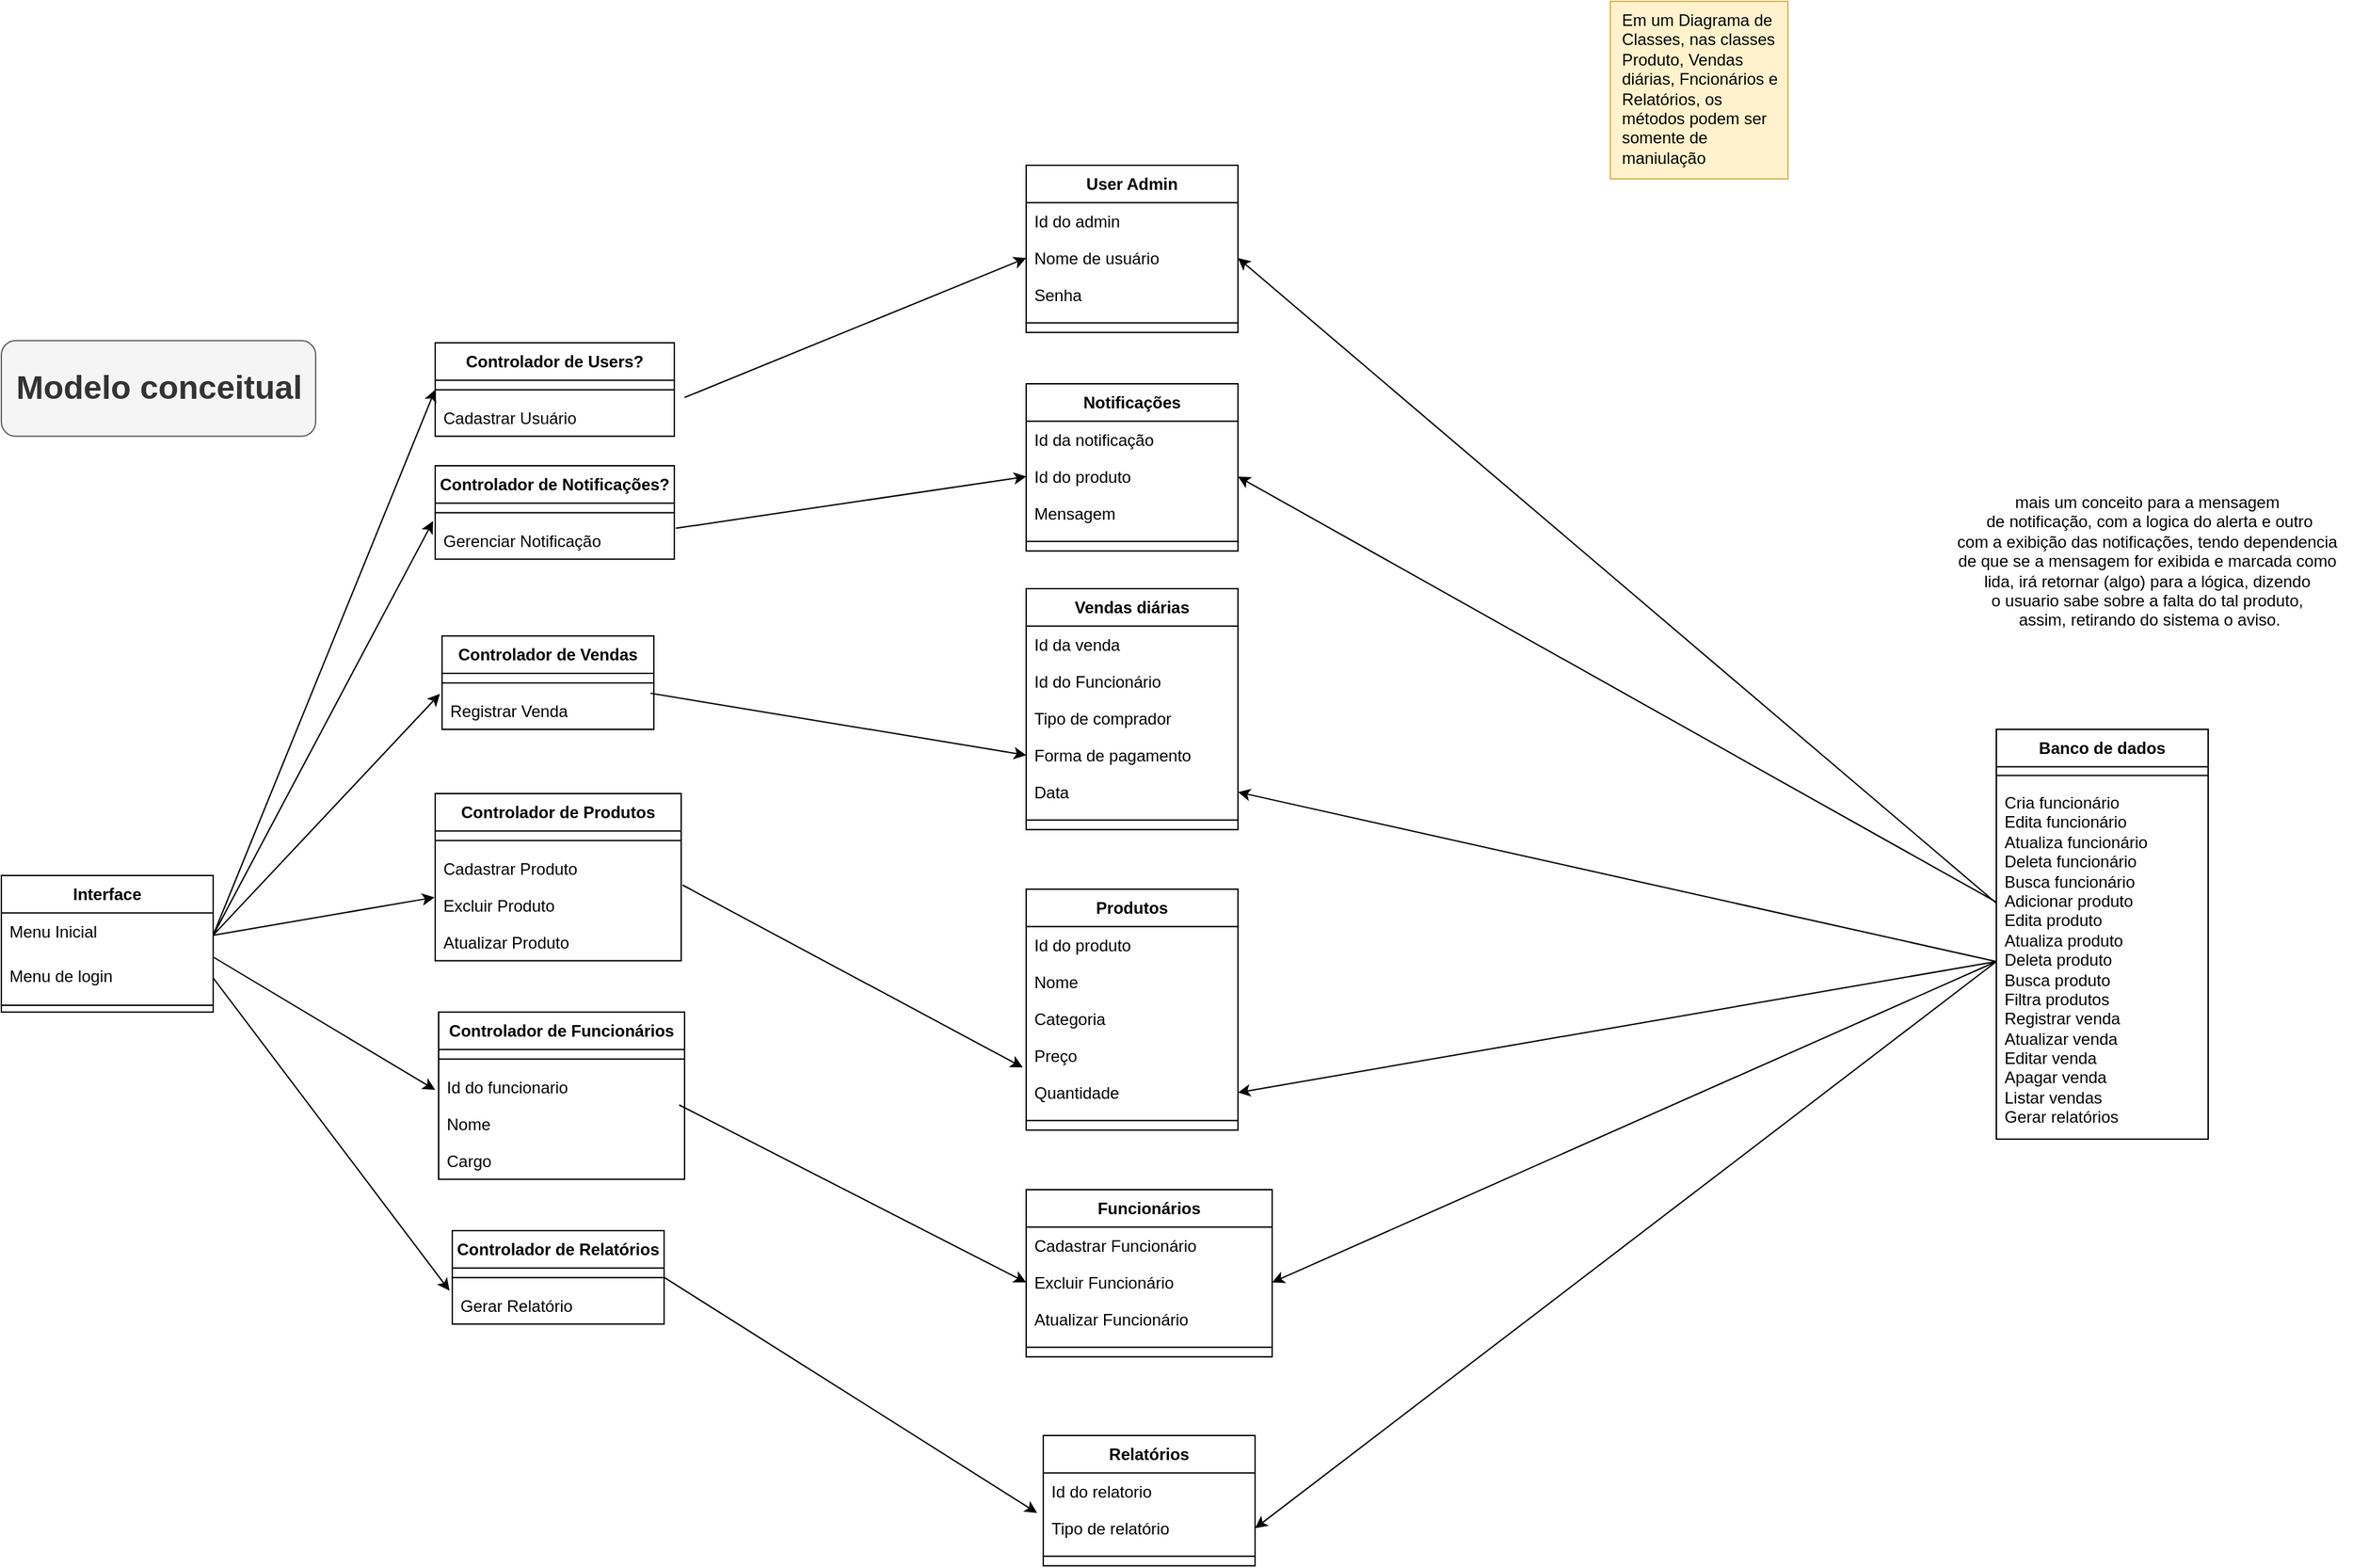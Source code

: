 <mxfile version="24.8.3">
  <diagram name="Página-1" id="rCG3eZJyJU8VCeqgCgNy">
    <mxGraphModel dx="1590" dy="1057" grid="1" gridSize="10" guides="1" tooltips="1" connect="1" arrows="1" fold="1" page="1" pageScale="1" pageWidth="827" pageHeight="583" math="0" shadow="0">
      <root>
        <mxCell id="0" />
        <mxCell id="1" parent="0" />
        <mxCell id="12" value="Banco de dados" style="swimlane;fontStyle=1;align=center;verticalAlign=top;childLayout=stackLayout;horizontal=1;startSize=27.429;horizontalStack=0;resizeParent=1;resizeParentMax=0;resizeLast=0;collapsible=0;marginBottom=0;" parent="1" vertex="1">
          <mxGeometry x="1420" y="283" width="155" height="299.999" as="geometry" />
        </mxCell>
        <mxCell id="15" style="line;strokeWidth=1;fillColor=none;align=left;verticalAlign=middle;spacingTop=-1;spacingLeft=3;spacingRight=3;rotatable=0;labelPosition=right;points=[];portConstraint=eastwest;strokeColor=inherit;" parent="12" vertex="1">
          <mxGeometry y="27.429" width="155" height="12.57" as="geometry" />
        </mxCell>
        <mxCell id="4yD3N3-tQXwb2mGsDQmI-117" value="Cria funcionário&lt;div&gt;Edita funcionário&lt;/div&gt;&lt;div&gt;Atualiza funcionário&lt;/div&gt;&lt;div&gt;Deleta funcionário&lt;/div&gt;&lt;div&gt;Busca funcionário&lt;/div&gt;&lt;div&gt;Adicionar produto&lt;/div&gt;&lt;div&gt;Edita produto&lt;/div&gt;&lt;div&gt;Atualiza produto&lt;/div&gt;&lt;div&gt;Deleta produto&lt;/div&gt;&lt;div&gt;Busca produto&lt;/div&gt;&lt;div&gt;Filtra produtos&lt;/div&gt;&lt;div&gt;Registrar venda&lt;/div&gt;&lt;div&gt;Atualizar venda&lt;/div&gt;&lt;div&gt;Editar venda&lt;/div&gt;&lt;div&gt;Apagar venda&lt;/div&gt;&lt;div&gt;Listar vendas&lt;/div&gt;&lt;div&gt;Gerar relatórios&lt;/div&gt;" style="text;strokeColor=none;fillColor=none;align=left;verticalAlign=top;spacingLeft=4;spacingRight=4;overflow=hidden;rotatable=0;points=[[0,0.5],[1,0.5]];portConstraint=eastwest;whiteSpace=wrap;html=1;" parent="12" vertex="1">
          <mxGeometry y="39.999" width="155" height="260" as="geometry" />
        </mxCell>
        <mxCell id="4yD3N3-tQXwb2mGsDQmI-32" value="User Admin" style="swimlane;fontStyle=1;align=center;verticalAlign=top;childLayout=stackLayout;horizontal=1;startSize=27.429;horizontalStack=0;resizeParent=1;resizeParentMax=0;resizeLast=0;collapsible=0;marginBottom=0;" parent="1" vertex="1">
          <mxGeometry x="710" y="-130" width="155" height="122.429" as="geometry" />
        </mxCell>
        <mxCell id="4yD3N3-tQXwb2mGsDQmI-33" value="Id do admin" style="text;strokeColor=none;fillColor=none;align=left;verticalAlign=top;spacingLeft=4;spacingRight=4;overflow=hidden;rotatable=0;points=[[0,0.5],[1,0.5]];portConstraint=eastwest;" parent="4yD3N3-tQXwb2mGsDQmI-32" vertex="1">
          <mxGeometry y="27.429" width="155" height="27" as="geometry" />
        </mxCell>
        <mxCell id="4yD3N3-tQXwb2mGsDQmI-34" value="Nome de usuário" style="text;strokeColor=none;fillColor=none;align=left;verticalAlign=top;spacingLeft=4;spacingRight=4;overflow=hidden;rotatable=0;points=[[0,0.5],[1,0.5]];portConstraint=eastwest;" parent="4yD3N3-tQXwb2mGsDQmI-32" vertex="1">
          <mxGeometry y="54.429" width="155" height="27" as="geometry" />
        </mxCell>
        <mxCell id="4yD3N3-tQXwb2mGsDQmI-65" value="Senha" style="text;strokeColor=none;fillColor=none;align=left;verticalAlign=top;spacingLeft=4;spacingRight=4;overflow=hidden;rotatable=0;points=[[0,0.5],[1,0.5]];portConstraint=eastwest;" parent="4yD3N3-tQXwb2mGsDQmI-32" vertex="1">
          <mxGeometry y="81.429" width="155" height="27" as="geometry" />
        </mxCell>
        <mxCell id="4yD3N3-tQXwb2mGsDQmI-35" style="line;strokeWidth=1;fillColor=none;align=left;verticalAlign=middle;spacingTop=-1;spacingLeft=3;spacingRight=3;rotatable=0;labelPosition=right;points=[];portConstraint=eastwest;strokeColor=inherit;" parent="4yD3N3-tQXwb2mGsDQmI-32" vertex="1">
          <mxGeometry y="108.429" width="155" height="14" as="geometry" />
        </mxCell>
        <mxCell id="4yD3N3-tQXwb2mGsDQmI-36" value="Relatórios" style="swimlane;fontStyle=1;align=center;verticalAlign=top;childLayout=stackLayout;horizontal=1;startSize=27.429;horizontalStack=0;resizeParent=1;resizeParentMax=0;resizeLast=0;collapsible=0;marginBottom=0;" parent="1" vertex="1">
          <mxGeometry x="722.5" y="800" width="155" height="95.429" as="geometry" />
        </mxCell>
        <mxCell id="4yD3N3-tQXwb2mGsDQmI-37" value="Id do relatorio" style="text;strokeColor=none;fillColor=none;align=left;verticalAlign=top;spacingLeft=4;spacingRight=4;overflow=hidden;rotatable=0;points=[[0,0.5],[1,0.5]];portConstraint=eastwest;" parent="4yD3N3-tQXwb2mGsDQmI-36" vertex="1">
          <mxGeometry y="27.429" width="155" height="27" as="geometry" />
        </mxCell>
        <mxCell id="4yD3N3-tQXwb2mGsDQmI-38" value="Tipo de relatório" style="text;strokeColor=none;fillColor=none;align=left;verticalAlign=top;spacingLeft=4;spacingRight=4;overflow=hidden;rotatable=0;points=[[0,0.5],[1,0.5]];portConstraint=eastwest;" parent="4yD3N3-tQXwb2mGsDQmI-36" vertex="1">
          <mxGeometry y="54.429" width="155" height="27" as="geometry" />
        </mxCell>
        <mxCell id="4yD3N3-tQXwb2mGsDQmI-39" style="line;strokeWidth=1;fillColor=none;align=left;verticalAlign=middle;spacingTop=-1;spacingLeft=3;spacingRight=3;rotatable=0;labelPosition=right;points=[];portConstraint=eastwest;strokeColor=inherit;" parent="4yD3N3-tQXwb2mGsDQmI-36" vertex="1">
          <mxGeometry y="81.429" width="155" height="14" as="geometry" />
        </mxCell>
        <mxCell id="4yD3N3-tQXwb2mGsDQmI-40" value="Vendas diárias" style="swimlane;fontStyle=1;align=center;verticalAlign=top;childLayout=stackLayout;horizontal=1;startSize=27.429;horizontalStack=0;resizeParent=1;resizeParentMax=0;resizeLast=0;collapsible=0;marginBottom=0;" parent="1" vertex="1">
          <mxGeometry x="710" y="180" width="155" height="176.429" as="geometry" />
        </mxCell>
        <mxCell id="4yD3N3-tQXwb2mGsDQmI-41" value="Id da venda" style="text;strokeColor=none;fillColor=none;align=left;verticalAlign=top;spacingLeft=4;spacingRight=4;overflow=hidden;rotatable=0;points=[[0,0.5],[1,0.5]];portConstraint=eastwest;" parent="4yD3N3-tQXwb2mGsDQmI-40" vertex="1">
          <mxGeometry y="27.429" width="155" height="27" as="geometry" />
        </mxCell>
        <mxCell id="4yD3N3-tQXwb2mGsDQmI-42" value="Id do Funcionário" style="text;strokeColor=none;fillColor=none;align=left;verticalAlign=top;spacingLeft=4;spacingRight=4;overflow=hidden;rotatable=0;points=[[0,0.5],[1,0.5]];portConstraint=eastwest;" parent="4yD3N3-tQXwb2mGsDQmI-40" vertex="1">
          <mxGeometry y="54.429" width="155" height="27" as="geometry" />
        </mxCell>
        <mxCell id="4yD3N3-tQXwb2mGsDQmI-79" value="Tipo de comprador" style="text;strokeColor=none;fillColor=none;align=left;verticalAlign=top;spacingLeft=4;spacingRight=4;overflow=hidden;rotatable=0;points=[[0,0.5],[1,0.5]];portConstraint=eastwest;" parent="4yD3N3-tQXwb2mGsDQmI-40" vertex="1">
          <mxGeometry y="81.429" width="155" height="27" as="geometry" />
        </mxCell>
        <mxCell id="4yD3N3-tQXwb2mGsDQmI-80" value="Forma de pagamento" style="text;strokeColor=none;fillColor=none;align=left;verticalAlign=top;spacingLeft=4;spacingRight=4;overflow=hidden;rotatable=0;points=[[0,0.5],[1,0.5]];portConstraint=eastwest;" parent="4yD3N3-tQXwb2mGsDQmI-40" vertex="1">
          <mxGeometry y="108.429" width="155" height="27" as="geometry" />
        </mxCell>
        <mxCell id="4yD3N3-tQXwb2mGsDQmI-81" value="Data" style="text;strokeColor=none;fillColor=none;align=left;verticalAlign=top;spacingLeft=4;spacingRight=4;overflow=hidden;rotatable=0;points=[[0,0.5],[1,0.5]];portConstraint=eastwest;" parent="4yD3N3-tQXwb2mGsDQmI-40" vertex="1">
          <mxGeometry y="135.429" width="155" height="27" as="geometry" />
        </mxCell>
        <mxCell id="4yD3N3-tQXwb2mGsDQmI-43" style="line;strokeWidth=1;fillColor=none;align=left;verticalAlign=middle;spacingTop=-1;spacingLeft=3;spacingRight=3;rotatable=0;labelPosition=right;points=[];portConstraint=eastwest;strokeColor=inherit;" parent="4yD3N3-tQXwb2mGsDQmI-40" vertex="1">
          <mxGeometry y="162.429" width="155" height="14" as="geometry" />
        </mxCell>
        <mxCell id="4yD3N3-tQXwb2mGsDQmI-56" value="Notificações" style="swimlane;fontStyle=1;align=center;verticalAlign=top;childLayout=stackLayout;horizontal=1;startSize=27.429;horizontalStack=0;resizeParent=1;resizeParentMax=0;resizeLast=0;collapsible=0;marginBottom=0;" parent="1" vertex="1">
          <mxGeometry x="710" y="30" width="155" height="122.429" as="geometry" />
        </mxCell>
        <mxCell id="4yD3N3-tQXwb2mGsDQmI-57" value="Id da notificação" style="text;strokeColor=none;fillColor=none;align=left;verticalAlign=top;spacingLeft=4;spacingRight=4;overflow=hidden;rotatable=0;points=[[0,0.5],[1,0.5]];portConstraint=eastwest;" parent="4yD3N3-tQXwb2mGsDQmI-56" vertex="1">
          <mxGeometry y="27.429" width="155" height="27" as="geometry" />
        </mxCell>
        <mxCell id="WyFJ2QE-moBdqezIPYEU-15" value="Id do produto" style="text;strokeColor=none;fillColor=none;align=left;verticalAlign=top;spacingLeft=4;spacingRight=4;overflow=hidden;rotatable=0;points=[[0,0.5],[1,0.5]];portConstraint=eastwest;" parent="4yD3N3-tQXwb2mGsDQmI-56" vertex="1">
          <mxGeometry y="54.429" width="155" height="27" as="geometry" />
        </mxCell>
        <mxCell id="4yD3N3-tQXwb2mGsDQmI-58" value="Mensagem" style="text;strokeColor=none;fillColor=none;align=left;verticalAlign=top;spacingLeft=4;spacingRight=4;overflow=hidden;rotatable=0;points=[[0,0.5],[1,0.5]];portConstraint=eastwest;" parent="4yD3N3-tQXwb2mGsDQmI-56" vertex="1">
          <mxGeometry y="81.429" width="155" height="27" as="geometry" />
        </mxCell>
        <mxCell id="4yD3N3-tQXwb2mGsDQmI-59" style="line;strokeWidth=1;fillColor=none;align=left;verticalAlign=middle;spacingTop=-1;spacingLeft=3;spacingRight=3;rotatable=0;labelPosition=right;points=[];portConstraint=eastwest;strokeColor=inherit;" parent="4yD3N3-tQXwb2mGsDQmI-56" vertex="1">
          <mxGeometry y="108.429" width="155" height="14" as="geometry" />
        </mxCell>
        <mxCell id="4yD3N3-tQXwb2mGsDQmI-60" value="Produtos" style="swimlane;fontStyle=1;align=center;verticalAlign=top;childLayout=stackLayout;horizontal=1;startSize=27.429;horizontalStack=0;resizeParent=1;resizeParentMax=0;resizeLast=0;collapsible=0;marginBottom=0;" parent="1" vertex="1">
          <mxGeometry x="710" y="400" width="155" height="176.429" as="geometry" />
        </mxCell>
        <mxCell id="4yD3N3-tQXwb2mGsDQmI-61" value="Id do produto" style="text;strokeColor=none;fillColor=none;align=left;verticalAlign=top;spacingLeft=4;spacingRight=4;overflow=hidden;rotatable=0;points=[[0,0.5],[1,0.5]];portConstraint=eastwest;" parent="4yD3N3-tQXwb2mGsDQmI-60" vertex="1">
          <mxGeometry y="27.429" width="155" height="27" as="geometry" />
        </mxCell>
        <mxCell id="4yD3N3-tQXwb2mGsDQmI-62" value="Nome" style="text;strokeColor=none;fillColor=none;align=left;verticalAlign=top;spacingLeft=4;spacingRight=4;overflow=hidden;rotatable=0;points=[[0,0.5],[1,0.5]];portConstraint=eastwest;" parent="4yD3N3-tQXwb2mGsDQmI-60" vertex="1">
          <mxGeometry y="54.429" width="155" height="27" as="geometry" />
        </mxCell>
        <mxCell id="4yD3N3-tQXwb2mGsDQmI-71" value="Categoria" style="text;strokeColor=none;fillColor=none;align=left;verticalAlign=top;spacingLeft=4;spacingRight=4;overflow=hidden;rotatable=0;points=[[0,0.5],[1,0.5]];portConstraint=eastwest;" parent="4yD3N3-tQXwb2mGsDQmI-60" vertex="1">
          <mxGeometry y="81.429" width="155" height="27" as="geometry" />
        </mxCell>
        <mxCell id="4yD3N3-tQXwb2mGsDQmI-72" value="Preço" style="text;strokeColor=none;fillColor=none;align=left;verticalAlign=top;spacingLeft=4;spacingRight=4;overflow=hidden;rotatable=0;points=[[0,0.5],[1,0.5]];portConstraint=eastwest;" parent="4yD3N3-tQXwb2mGsDQmI-60" vertex="1">
          <mxGeometry y="108.429" width="155" height="27" as="geometry" />
        </mxCell>
        <mxCell id="4yD3N3-tQXwb2mGsDQmI-73" value="Quantidade" style="text;strokeColor=none;fillColor=none;align=left;verticalAlign=top;spacingLeft=4;spacingRight=4;overflow=hidden;rotatable=0;points=[[0,0.5],[1,0.5]];portConstraint=eastwest;" parent="4yD3N3-tQXwb2mGsDQmI-60" vertex="1">
          <mxGeometry y="135.429" width="155" height="27" as="geometry" />
        </mxCell>
        <mxCell id="4yD3N3-tQXwb2mGsDQmI-63" style="line;strokeWidth=1;fillColor=none;align=left;verticalAlign=middle;spacingTop=-1;spacingLeft=3;spacingRight=3;rotatable=0;labelPosition=right;points=[];portConstraint=eastwest;strokeColor=inherit;" parent="4yD3N3-tQXwb2mGsDQmI-60" vertex="1">
          <mxGeometry y="162.429" width="155" height="14" as="geometry" />
        </mxCell>
        <mxCell id="4yD3N3-tQXwb2mGsDQmI-66" value="Interface" style="swimlane;fontStyle=1;align=center;verticalAlign=top;childLayout=stackLayout;horizontal=1;startSize=27.429;horizontalStack=0;resizeParent=1;resizeParentMax=0;resizeLast=0;collapsible=0;marginBottom=0;" parent="1" vertex="1">
          <mxGeometry x="-40" y="390" width="155" height="99.999" as="geometry" />
        </mxCell>
        <mxCell id="4yD3N3-tQXwb2mGsDQmI-67" value="Menu Inicial" style="text;strokeColor=none;fillColor=none;align=left;verticalAlign=top;spacingLeft=4;spacingRight=4;overflow=hidden;rotatable=0;points=[[0,0.5],[1,0.5]];portConstraint=eastwest;" parent="4yD3N3-tQXwb2mGsDQmI-66" vertex="1">
          <mxGeometry y="27.429" width="155" height="32.57" as="geometry" />
        </mxCell>
        <mxCell id="Nw_w9vWTFQ0vnzreLBHr-17" value="Menu de login" style="text;strokeColor=none;fillColor=none;align=left;verticalAlign=top;spacingLeft=4;spacingRight=4;overflow=hidden;rotatable=0;points=[[0,0.5],[1,0.5]];portConstraint=eastwest;" parent="4yD3N3-tQXwb2mGsDQmI-66" vertex="1">
          <mxGeometry y="59.999" width="155" height="30" as="geometry" />
        </mxCell>
        <mxCell id="4yD3N3-tQXwb2mGsDQmI-69" style="line;strokeWidth=1;fillColor=none;align=left;verticalAlign=middle;spacingTop=-1;spacingLeft=3;spacingRight=3;rotatable=0;labelPosition=right;points=[];portConstraint=eastwest;strokeColor=inherit;" parent="4yD3N3-tQXwb2mGsDQmI-66" vertex="1">
          <mxGeometry y="89.999" width="155" height="10" as="geometry" />
        </mxCell>
        <mxCell id="4yD3N3-tQXwb2mGsDQmI-84" value="&lt;h1&gt;Modelo conceitual&lt;/h1&gt;" style="text;html=1;align=center;verticalAlign=middle;resizable=0;points=[];autosize=1;fillColor=#f5f5f5;fontColor=#333333;strokeColor=#666666;rounded=1;" parent="1" vertex="1">
          <mxGeometry x="-40" y="-1.57" width="230" height="70" as="geometry" />
        </mxCell>
        <mxCell id="Nw_w9vWTFQ0vnzreLBHr-22" value="Controlador de Funcionários" style="swimlane;fontStyle=1;align=center;verticalAlign=top;childLayout=stackLayout;horizontal=1;startSize=27.429;horizontalStack=0;resizeParent=1;resizeParentMax=0;resizeLast=0;collapsible=0;marginBottom=0;" parent="1" vertex="1">
          <mxGeometry x="280" y="490" width="180" height="122.429" as="geometry" />
        </mxCell>
        <mxCell id="Nw_w9vWTFQ0vnzreLBHr-26" style="line;strokeWidth=1;fillColor=none;align=left;verticalAlign=middle;spacingTop=-1;spacingLeft=3;spacingRight=3;rotatable=0;labelPosition=right;points=[];portConstraint=eastwest;strokeColor=inherit;" parent="Nw_w9vWTFQ0vnzreLBHr-22" vertex="1">
          <mxGeometry y="27.429" width="180" height="14" as="geometry" />
        </mxCell>
        <mxCell id="KlSsxM7Or0WWCpnzEeFf-23" value="Id do funcionario" style="text;strokeColor=none;fillColor=none;align=left;verticalAlign=top;spacingLeft=4;spacingRight=4;overflow=hidden;rotatable=0;points=[[0,0.5],[1,0.5]];portConstraint=eastwest;" parent="Nw_w9vWTFQ0vnzreLBHr-22" vertex="1">
          <mxGeometry y="41.429" width="180" height="27" as="geometry" />
        </mxCell>
        <mxCell id="KlSsxM7Or0WWCpnzEeFf-24" value="Nome" style="text;strokeColor=none;fillColor=none;align=left;verticalAlign=top;spacingLeft=4;spacingRight=4;overflow=hidden;rotatable=0;points=[[0,0.5],[1,0.5]];portConstraint=eastwest;" parent="Nw_w9vWTFQ0vnzreLBHr-22" vertex="1">
          <mxGeometry y="68.429" width="180" height="27" as="geometry" />
        </mxCell>
        <mxCell id="KlSsxM7Or0WWCpnzEeFf-25" value="Cargo" style="text;strokeColor=none;fillColor=none;align=left;verticalAlign=top;spacingLeft=4;spacingRight=4;overflow=hidden;rotatable=0;points=[[0,0.5],[1,0.5]];portConstraint=eastwest;" parent="Nw_w9vWTFQ0vnzreLBHr-22" vertex="1">
          <mxGeometry y="95.429" width="180" height="27" as="geometry" />
        </mxCell>
        <mxCell id="jJdK9kgYPfyGHqjLfK-a-15" value="Funcionários" style="swimlane;fontStyle=1;align=center;verticalAlign=top;childLayout=stackLayout;horizontal=1;startSize=27.429;horizontalStack=0;resizeParent=1;resizeParentMax=0;resizeLast=0;collapsible=0;marginBottom=0;" parent="1" vertex="1">
          <mxGeometry x="710" y="620" width="180" height="122.429" as="geometry" />
        </mxCell>
        <mxCell id="jJdK9kgYPfyGHqjLfK-a-16" value="Cadastrar Funcionário" style="text;strokeColor=none;fillColor=none;align=left;verticalAlign=top;spacingLeft=4;spacingRight=4;overflow=hidden;rotatable=0;points=[[0,0.5],[1,0.5]];portConstraint=eastwest;" parent="jJdK9kgYPfyGHqjLfK-a-15" vertex="1">
          <mxGeometry y="27.429" width="180" height="27" as="geometry" />
        </mxCell>
        <mxCell id="jJdK9kgYPfyGHqjLfK-a-17" value="Excluir Funcionário" style="text;strokeColor=none;fillColor=none;align=left;verticalAlign=top;spacingLeft=4;spacingRight=4;overflow=hidden;rotatable=0;points=[[0,0.5],[1,0.5]];portConstraint=eastwest;" parent="jJdK9kgYPfyGHqjLfK-a-15" vertex="1">
          <mxGeometry y="54.429" width="180" height="27" as="geometry" />
        </mxCell>
        <mxCell id="jJdK9kgYPfyGHqjLfK-a-18" value="Atualizar Funcionário" style="text;strokeColor=none;fillColor=none;align=left;verticalAlign=top;spacingLeft=4;spacingRight=4;overflow=hidden;rotatable=0;points=[[0,0.5],[1,0.5]];portConstraint=eastwest;" parent="jJdK9kgYPfyGHqjLfK-a-15" vertex="1">
          <mxGeometry y="81.429" width="180" height="27" as="geometry" />
        </mxCell>
        <mxCell id="jJdK9kgYPfyGHqjLfK-a-20" style="line;strokeWidth=1;fillColor=none;align=left;verticalAlign=middle;spacingTop=-1;spacingLeft=3;spacingRight=3;rotatable=0;labelPosition=right;points=[];portConstraint=eastwest;strokeColor=inherit;" parent="jJdK9kgYPfyGHqjLfK-a-15" vertex="1">
          <mxGeometry y="108.429" width="180" height="14" as="geometry" />
        </mxCell>
        <mxCell id="zHELxeo6hIR-I9ZXr5rR-37" value="" style="endArrow=classic;html=1;rounded=0;entryX=1;entryY=0.5;entryDx=0;entryDy=0;" parent="1" source="4yD3N3-tQXwb2mGsDQmI-117" target="WyFJ2QE-moBdqezIPYEU-15" edge="1">
          <mxGeometry width="50" height="50" relative="1" as="geometry">
            <mxPoint x="1060" y="420" as="sourcePoint" />
            <mxPoint x="930" y="190" as="targetPoint" />
          </mxGeometry>
        </mxCell>
        <mxCell id="zHELxeo6hIR-I9ZXr5rR-38" value="" style="endArrow=classic;html=1;rounded=0;exitX=-0.001;exitY=0.335;exitDx=0;exitDy=0;exitPerimeter=0;entryX=1;entryY=0.5;entryDx=0;entryDy=0;" parent="1" source="4yD3N3-tQXwb2mGsDQmI-117" target="4yD3N3-tQXwb2mGsDQmI-34" edge="1">
          <mxGeometry width="50" height="50" relative="1" as="geometry">
            <mxPoint x="1260" y="398" as="sourcePoint" />
            <mxPoint x="1310" y="200" as="targetPoint" />
            <Array as="points" />
          </mxGeometry>
        </mxCell>
        <mxCell id="zHELxeo6hIR-I9ZXr5rR-41" value="" style="endArrow=classic;html=1;rounded=0;exitX=0;exitY=0.5;exitDx=0;exitDy=0;entryX=1;entryY=0.5;entryDx=0;entryDy=0;" parent="1" source="4yD3N3-tQXwb2mGsDQmI-117" edge="1" target="jJdK9kgYPfyGHqjLfK-a-17">
          <mxGeometry width="50" height="50" relative="1" as="geometry">
            <mxPoint x="1080" y="700" as="sourcePoint" />
            <mxPoint x="1150" y="890" as="targetPoint" />
          </mxGeometry>
        </mxCell>
        <mxCell id="zHELxeo6hIR-I9ZXr5rR-43" value="" style="endArrow=classic;html=1;rounded=0;exitX=0.978;exitY=0.984;exitDx=0;exitDy=0;exitPerimeter=0;entryX=0;entryY=0.5;entryDx=0;entryDy=0;" parent="1" source="KlSsxM7Or0WWCpnzEeFf-23" edge="1" target="jJdK9kgYPfyGHqjLfK-a-17">
          <mxGeometry width="50" height="50" relative="1" as="geometry">
            <mxPoint x="470" y="450.929" as="sourcePoint" />
            <mxPoint x="970" y="900" as="targetPoint" />
          </mxGeometry>
        </mxCell>
        <mxCell id="zHELxeo6hIR-I9ZXr5rR-46" value="" style="endArrow=classic;html=1;rounded=0;exitX=1;exitY=0.5;exitDx=0;exitDy=0;entryX=-0.029;entryY=1.083;entryDx=0;entryDy=0;entryPerimeter=0;" parent="1" source="I3HKspk7miAercQZ1zuE-27" target="4yD3N3-tQXwb2mGsDQmI-37" edge="1">
          <mxGeometry width="50" height="50" relative="1" as="geometry">
            <mxPoint x="445" y="740.929" as="sourcePoint" />
            <mxPoint x="530" y="750" as="targetPoint" />
          </mxGeometry>
        </mxCell>
        <mxCell id="zHELxeo6hIR-I9ZXr5rR-47" value="" style="endArrow=classic;html=1;rounded=0;exitX=0;exitY=0.5;exitDx=0;exitDy=0;entryX=1;entryY=0.5;entryDx=0;entryDy=0;" parent="1" source="4yD3N3-tQXwb2mGsDQmI-117" target="4yD3N3-tQXwb2mGsDQmI-38" edge="1">
          <mxGeometry width="50" height="50" relative="1" as="geometry">
            <mxPoint x="870" y="760" as="sourcePoint" />
            <mxPoint x="970" y="760" as="targetPoint" />
          </mxGeometry>
        </mxCell>
        <mxCell id="zHELxeo6hIR-I9ZXr5rR-48" value="" style="endArrow=classic;html=1;rounded=0;exitX=1.006;exitY=0.947;exitDx=0;exitDy=0;entryX=-0.016;entryY=-0.183;entryDx=0;entryDy=0;entryPerimeter=0;exitPerimeter=0;" parent="1" source="zHELxeo6hIR-I9ZXr5rR-25" target="4yD3N3-tQXwb2mGsDQmI-73" edge="1">
          <mxGeometry width="50" height="50" relative="1" as="geometry">
            <mxPoint x="470" y="200.929" as="sourcePoint" />
            <mxPoint x="610" y="500" as="targetPoint" />
          </mxGeometry>
        </mxCell>
        <mxCell id="zHELxeo6hIR-I9ZXr5rR-49" value="" style="endArrow=classic;html=1;rounded=0;entryX=1;entryY=0.5;entryDx=0;entryDy=0;exitX=0;exitY=0.5;exitDx=0;exitDy=0;" parent="1" source="4yD3N3-tQXwb2mGsDQmI-117" target="4yD3N3-tQXwb2mGsDQmI-73" edge="1">
          <mxGeometry width="50" height="50" relative="1" as="geometry">
            <mxPoint x="1160" y="510" as="sourcePoint" />
            <mxPoint x="1210" y="460" as="targetPoint" />
          </mxGeometry>
        </mxCell>
        <mxCell id="zHELxeo6hIR-I9ZXr5rR-50" value="" style="endArrow=classic;html=1;rounded=0;exitX=0.984;exitY=0.021;exitDx=0;exitDy=0;entryX=0;entryY=0.5;entryDx=0;entryDy=0;exitPerimeter=0;" parent="1" source="zHELxeo6hIR-I9ZXr5rR-31" target="4yD3N3-tQXwb2mGsDQmI-80" edge="1">
          <mxGeometry width="50" height="50" relative="1" as="geometry">
            <mxPoint x="457.015" y="123.994" as="sourcePoint" />
            <mxPoint x="680" y="350" as="targetPoint" />
          </mxGeometry>
        </mxCell>
        <mxCell id="zHELxeo6hIR-I9ZXr5rR-51" value="" style="endArrow=classic;html=1;rounded=0;exitX=0;exitY=0.5;exitDx=0;exitDy=0;entryX=1;entryY=0.5;entryDx=0;entryDy=0;" parent="1" source="4yD3N3-tQXwb2mGsDQmI-117" target="4yD3N3-tQXwb2mGsDQmI-81" edge="1">
          <mxGeometry width="50" height="50" relative="1" as="geometry">
            <mxPoint x="1100" y="340" as="sourcePoint" />
            <mxPoint x="1150" y="290" as="targetPoint" />
          </mxGeometry>
        </mxCell>
        <mxCell id="aSdEXYb8_tZVf0fWAt2X-15" value="mais um conceito para a mensagem&lt;div&gt;&amp;nbsp;de notificação, com a logica do alerta e outro&lt;/div&gt;&lt;div&gt;com a exibição das notificações, tendo dependencia&lt;/div&gt;&lt;div&gt;de que se a mensagem for exibida e marcada como&lt;/div&gt;&lt;div&gt;lida, irá retornar (algo) para a lógica, dizendo&lt;/div&gt;&lt;div&gt;&lt;span style=&quot;background-color: initial;&quot;&gt;o usuario sabe sobre a falta do tal produto,&lt;/span&gt;&lt;/div&gt;&lt;div&gt;&lt;span style=&quot;background-color: initial;&quot;&gt;&amp;nbsp;assim, retirando do sistema o aviso.&lt;/span&gt;&lt;/div&gt;&lt;div&gt;&lt;br&gt;&lt;/div&gt;" style="text;html=1;align=center;verticalAlign=middle;resizable=0;points=[];autosize=1;strokeColor=none;fillColor=none;" parent="1" vertex="1">
          <mxGeometry x="1380" y="102.43" width="300" height="130" as="geometry" />
        </mxCell>
        <mxCell id="I3HKspk7miAercQZ1zuE-15" value="Controlador de Produtos" style="swimlane;fontStyle=1;align=center;verticalAlign=top;childLayout=stackLayout;horizontal=1;startSize=27.429;horizontalStack=0;resizeParent=1;resizeParentMax=0;resizeLast=0;collapsible=0;marginBottom=0;" parent="1" vertex="1">
          <mxGeometry x="277.5" y="330" width="180" height="122.429" as="geometry" />
        </mxCell>
        <mxCell id="I3HKspk7miAercQZ1zuE-20" style="line;strokeWidth=1;fillColor=none;align=left;verticalAlign=middle;spacingTop=-1;spacingLeft=3;spacingRight=3;rotatable=0;labelPosition=right;points=[];portConstraint=eastwest;strokeColor=inherit;" parent="I3HKspk7miAercQZ1zuE-15" vertex="1">
          <mxGeometry y="27.429" width="180" height="14" as="geometry" />
        </mxCell>
        <mxCell id="zHELxeo6hIR-I9ZXr5rR-25" value="Cadastrar Produto" style="text;strokeColor=none;fillColor=none;align=left;verticalAlign=top;spacingLeft=4;spacingRight=4;overflow=hidden;rotatable=0;points=[[0,0.5],[1,0.5]];portConstraint=eastwest;" parent="I3HKspk7miAercQZ1zuE-15" vertex="1">
          <mxGeometry y="41.429" width="180" height="27" as="geometry" />
        </mxCell>
        <mxCell id="zHELxeo6hIR-I9ZXr5rR-26" value="Excluir Produto" style="text;strokeColor=none;fillColor=none;align=left;verticalAlign=top;spacingLeft=4;spacingRight=4;overflow=hidden;rotatable=0;points=[[0,0.5],[1,0.5]];portConstraint=eastwest;" parent="I3HKspk7miAercQZ1zuE-15" vertex="1">
          <mxGeometry y="68.429" width="180" height="27" as="geometry" />
        </mxCell>
        <mxCell id="zHELxeo6hIR-I9ZXr5rR-27" value="Atualizar Produto" style="text;strokeColor=none;fillColor=none;align=left;verticalAlign=top;spacingLeft=4;spacingRight=4;overflow=hidden;rotatable=0;points=[[0,0.5],[1,0.5]];portConstraint=eastwest;" parent="I3HKspk7miAercQZ1zuE-15" vertex="1">
          <mxGeometry y="95.429" width="180" height="27" as="geometry" />
        </mxCell>
        <mxCell id="I3HKspk7miAercQZ1zuE-21" value="Controlador de Vendas" style="swimlane;fontStyle=1;align=center;verticalAlign=top;childLayout=stackLayout;horizontal=1;startSize=27.429;horizontalStack=0;resizeParent=1;resizeParentMax=0;resizeLast=0;collapsible=0;marginBottom=0;" parent="1" vertex="1">
          <mxGeometry x="282.5" y="214.57" width="155" height="68.429" as="geometry" />
        </mxCell>
        <mxCell id="I3HKspk7miAercQZ1zuE-26" style="line;strokeWidth=1;fillColor=none;align=left;verticalAlign=middle;spacingTop=-1;spacingLeft=3;spacingRight=3;rotatable=0;labelPosition=right;points=[];portConstraint=eastwest;strokeColor=inherit;" parent="I3HKspk7miAercQZ1zuE-21" vertex="1">
          <mxGeometry y="27.429" width="155" height="14" as="geometry" />
        </mxCell>
        <mxCell id="zHELxeo6hIR-I9ZXr5rR-31" value="Registrar Venda" style="text;strokeColor=none;fillColor=none;align=left;verticalAlign=top;spacingLeft=4;spacingRight=4;overflow=hidden;rotatable=0;points=[[0,0.5],[1,0.5]];portConstraint=eastwest;" parent="I3HKspk7miAercQZ1zuE-21" vertex="1">
          <mxGeometry y="41.429" width="155" height="27" as="geometry" />
        </mxCell>
        <mxCell id="I3HKspk7miAercQZ1zuE-27" value="Controlador de Relatórios" style="swimlane;fontStyle=1;align=center;verticalAlign=top;childLayout=stackLayout;horizontal=1;startSize=27.429;horizontalStack=0;resizeParent=1;resizeParentMax=0;resizeLast=0;collapsible=0;marginBottom=0;" parent="1" vertex="1">
          <mxGeometry x="290" y="650" width="155" height="68.429" as="geometry" />
        </mxCell>
        <mxCell id="I3HKspk7miAercQZ1zuE-32" style="line;strokeWidth=1;fillColor=none;align=left;verticalAlign=middle;spacingTop=-1;spacingLeft=3;spacingRight=3;rotatable=0;labelPosition=right;points=[];portConstraint=eastwest;strokeColor=inherit;" parent="I3HKspk7miAercQZ1zuE-27" vertex="1">
          <mxGeometry y="27.429" width="155" height="14" as="geometry" />
        </mxCell>
        <mxCell id="zHELxeo6hIR-I9ZXr5rR-30" value="Gerar Relatório" style="text;strokeColor=none;fillColor=none;align=left;verticalAlign=top;spacingLeft=4;spacingRight=4;overflow=hidden;rotatable=0;points=[[0,0.5],[1,0.5]];portConstraint=eastwest;" parent="I3HKspk7miAercQZ1zuE-27" vertex="1">
          <mxGeometry y="41.429" width="155" height="27" as="geometry" />
        </mxCell>
        <mxCell id="I3HKspk7miAercQZ1zuE-34" value="" style="whiteSpace=wrap;html=1;aspect=fixed;fillColor=#fff2cc;strokeColor=#d6b656;" parent="1" vertex="1">
          <mxGeometry x="1137.5" y="-250" width="130" height="130" as="geometry" />
        </mxCell>
        <mxCell id="I3HKspk7miAercQZ1zuE-36" value="Em um Diagrama de Classes, nas classes Produto, Vendas diárias, Fncionários e Relatórios, os métodos podem ser somente de maniulação" style="text;strokeColor=none;fillColor=none;align=left;verticalAlign=top;spacingLeft=4;spacingRight=4;overflow=hidden;rotatable=0;points=[[0,0.5],[1,0.5]];portConstraint=eastwest;whiteSpace=wrap;" parent="1" vertex="1">
          <mxGeometry x="1140" y="-250" width="125" height="130" as="geometry" />
        </mxCell>
        <mxCell id="I3HKspk7miAercQZ1zuE-37" value="Controlador de Notificações?" style="swimlane;fontStyle=1;align=center;verticalAlign=top;childLayout=stackLayout;horizontal=1;startSize=27.429;horizontalStack=0;resizeParent=1;resizeParentMax=0;resizeLast=0;collapsible=0;marginBottom=0;" parent="1" vertex="1">
          <mxGeometry x="277.5" y="90" width="175" height="68.429" as="geometry" />
        </mxCell>
        <mxCell id="I3HKspk7miAercQZ1zuE-38" style="line;strokeWidth=1;fillColor=none;align=left;verticalAlign=middle;spacingTop=-1;spacingLeft=3;spacingRight=3;rotatable=0;labelPosition=right;points=[];portConstraint=eastwest;strokeColor=inherit;" parent="I3HKspk7miAercQZ1zuE-37" vertex="1">
          <mxGeometry y="27.429" width="175" height="14" as="geometry" />
        </mxCell>
        <mxCell id="3e7NEioCLkdfD9Th6quC-23" value="Gerenciar Notificação" style="text;strokeColor=none;fillColor=none;align=left;verticalAlign=top;spacingLeft=4;spacingRight=4;overflow=hidden;rotatable=0;points=[[0,0.5],[1,0.5]];portConstraint=eastwest;" vertex="1" parent="I3HKspk7miAercQZ1zuE-37">
          <mxGeometry y="41.429" width="175" height="27" as="geometry" />
        </mxCell>
        <mxCell id="I3HKspk7miAercQZ1zuE-40" value="Controlador de Users?" style="swimlane;fontStyle=1;align=center;verticalAlign=top;childLayout=stackLayout;horizontal=1;startSize=27.429;horizontalStack=0;resizeParent=1;resizeParentMax=0;resizeLast=0;collapsible=0;marginBottom=0;" parent="1" vertex="1">
          <mxGeometry x="277.5" width="175" height="68.429" as="geometry" />
        </mxCell>
        <mxCell id="I3HKspk7miAercQZ1zuE-41" style="line;strokeWidth=1;fillColor=none;align=left;verticalAlign=middle;spacingTop=-1;spacingLeft=3;spacingRight=3;rotatable=0;labelPosition=right;points=[];portConstraint=eastwest;strokeColor=inherit;" parent="I3HKspk7miAercQZ1zuE-40" vertex="1">
          <mxGeometry y="27.429" width="175" height="14" as="geometry" />
        </mxCell>
        <mxCell id="I3HKspk7miAercQZ1zuE-43" value="Cadastrar Usuário" style="text;strokeColor=none;fillColor=none;align=left;verticalAlign=top;spacingLeft=4;spacingRight=4;overflow=hidden;rotatable=0;points=[[0,0.5],[1,0.5]];portConstraint=eastwest;" parent="I3HKspk7miAercQZ1zuE-40" vertex="1">
          <mxGeometry y="41.429" width="175" height="27" as="geometry" />
        </mxCell>
        <mxCell id="3e7NEioCLkdfD9Th6quC-15" value="" style="endArrow=classic;html=1;rounded=0;exitX=1;exitY=0.5;exitDx=0;exitDy=0;entryX=0;entryY=0.5;entryDx=0;entryDy=0;" edge="1" parent="1" source="4yD3N3-tQXwb2mGsDQmI-67" target="I3HKspk7miAercQZ1zuE-40">
          <mxGeometry width="50" height="50" relative="1" as="geometry">
            <mxPoint x="120" y="440" as="sourcePoint" />
            <mxPoint x="170" y="390" as="targetPoint" />
          </mxGeometry>
        </mxCell>
        <mxCell id="3e7NEioCLkdfD9Th6quC-16" value="" style="endArrow=classic;html=1;rounded=0;exitX=1;exitY=0.5;exitDx=0;exitDy=0;entryX=-0.009;entryY=-0.032;entryDx=0;entryDy=0;entryPerimeter=0;" edge="1" parent="1" source="4yD3N3-tQXwb2mGsDQmI-67">
          <mxGeometry width="50" height="50" relative="1" as="geometry">
            <mxPoint x="140" y="430" as="sourcePoint" />
            <mxPoint x="275.925" y="130.565" as="targetPoint" />
          </mxGeometry>
        </mxCell>
        <mxCell id="3e7NEioCLkdfD9Th6quC-17" value="" style="endArrow=classic;html=1;rounded=0;entryX=-0.01;entryY=0.037;entryDx=0;entryDy=0;entryPerimeter=0;exitX=1;exitY=0.5;exitDx=0;exitDy=0;" edge="1" parent="1" source="4yD3N3-tQXwb2mGsDQmI-67" target="zHELxeo6hIR-I9ZXr5rR-31">
          <mxGeometry width="50" height="50" relative="1" as="geometry">
            <mxPoint x="120" y="430" as="sourcePoint" />
            <mxPoint x="220" y="400" as="targetPoint" />
          </mxGeometry>
        </mxCell>
        <mxCell id="3e7NEioCLkdfD9Th6quC-18" value="" style="endArrow=classic;html=1;rounded=0;exitX=1;exitY=0.5;exitDx=0;exitDy=0;entryX=-0.003;entryY=0.28;entryDx=0;entryDy=0;entryPerimeter=0;" edge="1" parent="1" source="4yD3N3-tQXwb2mGsDQmI-67" target="zHELxeo6hIR-I9ZXr5rR-26">
          <mxGeometry width="50" height="50" relative="1" as="geometry">
            <mxPoint x="180" y="460" as="sourcePoint" />
            <mxPoint x="230" y="410" as="targetPoint" />
          </mxGeometry>
        </mxCell>
        <mxCell id="3e7NEioCLkdfD9Th6quC-19" value="" style="endArrow=classic;html=1;rounded=0;exitX=1;exitY=0.5;exitDx=0;exitDy=0;entryX=-0.017;entryY=0.132;entryDx=0;entryDy=0;entryPerimeter=0;" edge="1" parent="1">
          <mxGeometry width="50" height="50" relative="1" as="geometry">
            <mxPoint x="115.56" y="449.999" as="sourcePoint" />
            <mxPoint x="277.5" y="546.993" as="targetPoint" />
          </mxGeometry>
        </mxCell>
        <mxCell id="3e7NEioCLkdfD9Th6quC-20" value="" style="endArrow=classic;html=1;rounded=0;entryX=-0.013;entryY=0.095;entryDx=0;entryDy=0;entryPerimeter=0;exitX=1;exitY=0.5;exitDx=0;exitDy=0;" edge="1" parent="1" source="Nw_w9vWTFQ0vnzreLBHr-17" target="zHELxeo6hIR-I9ZXr5rR-30">
          <mxGeometry width="50" height="50" relative="1" as="geometry">
            <mxPoint x="120" y="470" as="sourcePoint" />
            <mxPoint x="230" y="590" as="targetPoint" />
          </mxGeometry>
        </mxCell>
        <mxCell id="3e7NEioCLkdfD9Th6quC-21" value="" style="endArrow=classic;html=1;rounded=0;exitX=1.006;exitY=0.162;exitDx=0;exitDy=0;exitPerimeter=0;entryX=0;entryY=0.5;entryDx=0;entryDy=0;" edge="1" parent="1" target="WyFJ2QE-moBdqezIPYEU-15">
          <mxGeometry width="50" height="50" relative="1" as="geometry">
            <mxPoint x="453.55" y="135.803" as="sourcePoint" />
            <mxPoint x="620" y="90" as="targetPoint" />
          </mxGeometry>
        </mxCell>
        <mxCell id="3e7NEioCLkdfD9Th6quC-22" value="" style="endArrow=classic;html=1;rounded=0;exitX=1.043;exitY=-0.053;exitDx=0;exitDy=0;exitPerimeter=0;entryX=0;entryY=0.5;entryDx=0;entryDy=0;" edge="1" parent="1" source="I3HKspk7miAercQZ1zuE-43" target="4yD3N3-tQXwb2mGsDQmI-34">
          <mxGeometry width="50" height="50" relative="1" as="geometry">
            <mxPoint x="580" y="50" as="sourcePoint" />
            <mxPoint x="630" as="targetPoint" />
          </mxGeometry>
        </mxCell>
      </root>
    </mxGraphModel>
  </diagram>
</mxfile>
